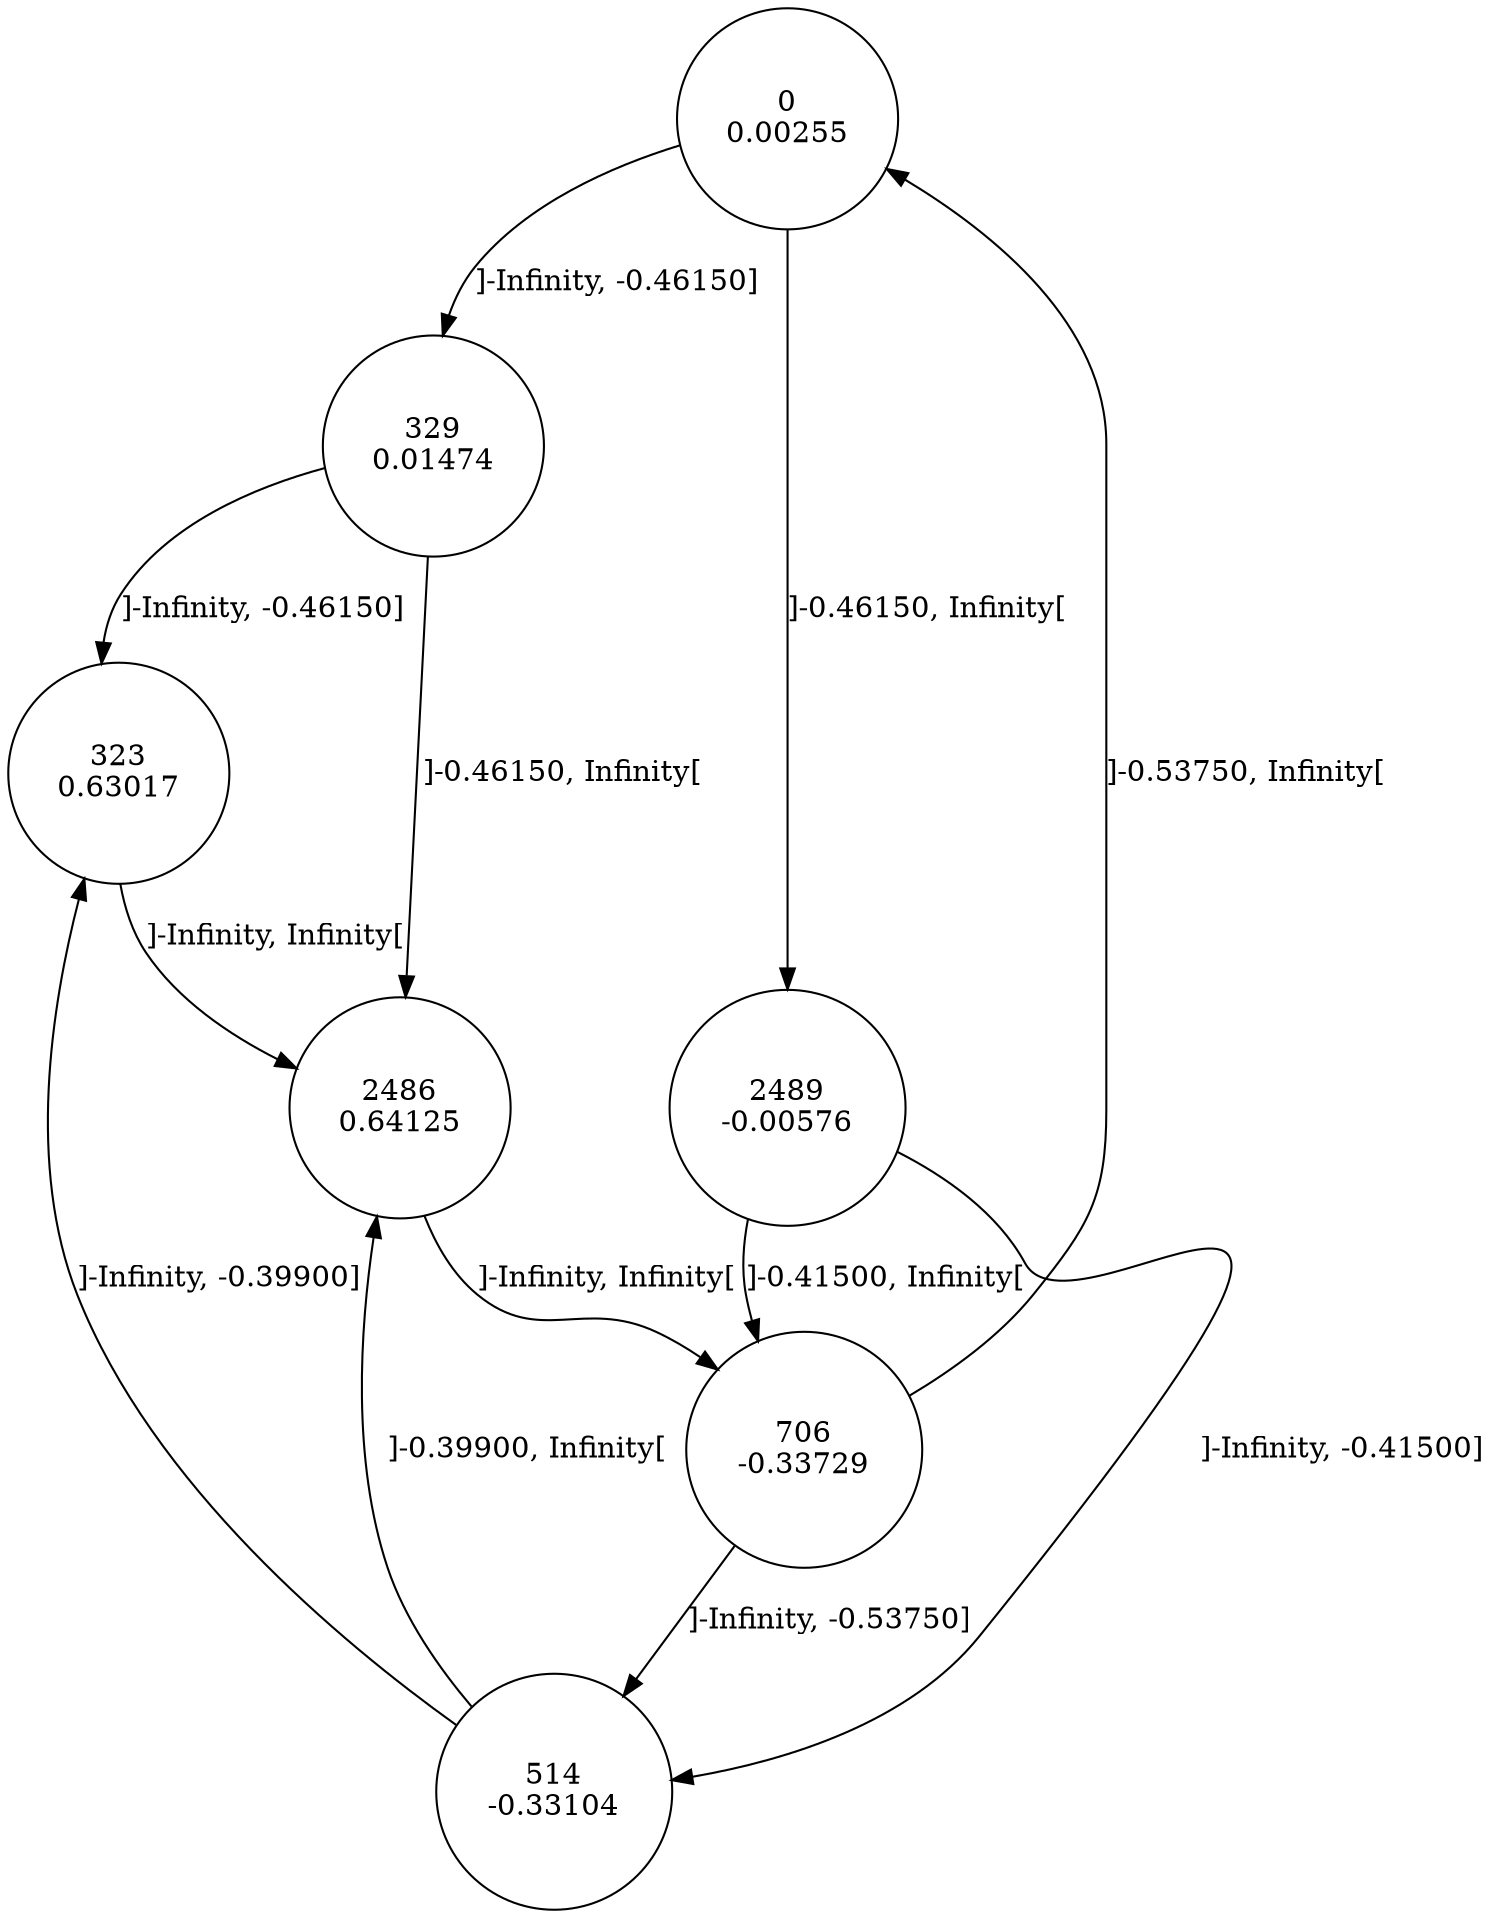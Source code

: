 digraph DFA {
0 [shape=circle, label="0\n0.00255"];
	0 -> 329 [label="]-Infinity, -0.46150]"];
	0 -> 2489 [label="]-0.46150, Infinity["];
2489 [shape=circle, label="2489\n-0.00576"];
	2489 -> 514 [label="]-Infinity, -0.41500]"];
	2489 -> 706 [label="]-0.41500, Infinity["];
706 [shape=circle, label="706\n-0.33729"];
	706 -> 514 [label="]-Infinity, -0.53750]"];
	706 -> 0 [label="]-0.53750, Infinity["];
514 [shape=circle, label="514\n-0.33104"];
	514 -> 323 [label="]-Infinity, -0.39900]"];
	514 -> 2486 [label="]-0.39900, Infinity["];
2486 [shape=circle, label="2486\n0.64125"];
	2486 -> 706 [label="]-Infinity, Infinity["];
323 [shape=circle, label="323\n0.63017"];
	323 -> 2486 [label="]-Infinity, Infinity["];
329 [shape=circle, label="329\n0.01474"];
	329 -> 323 [label="]-Infinity, -0.46150]"];
	329 -> 2486 [label="]-0.46150, Infinity["];
}